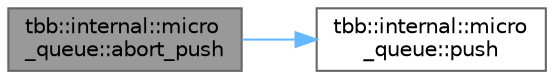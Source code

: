 digraph "tbb::internal::micro_queue::abort_push"
{
 // LATEX_PDF_SIZE
  bgcolor="transparent";
  edge [fontname=Helvetica,fontsize=10,labelfontname=Helvetica,labelfontsize=10];
  node [fontname=Helvetica,fontsize=10,shape=box,height=0.2,width=0.4];
  rankdir="LR";
  Node1 [id="Node000001",label="tbb::internal::micro\l_queue::abort_push",height=0.2,width=0.4,color="gray40", fillcolor="grey60", style="filled", fontcolor="black",tooltip=" "];
  Node1 -> Node2 [id="edge1_Node000001_Node000002",color="steelblue1",style="solid",tooltip=" "];
  Node2 [id="Node000002",label="tbb::internal::micro\l_queue::push",height=0.2,width=0.4,color="grey40", fillcolor="white", style="filled",URL="$structtbb_1_1internal_1_1micro__queue.html#a59ecd3b2aaf7e0f9d6f4847e0db87088",tooltip=" "];
}
